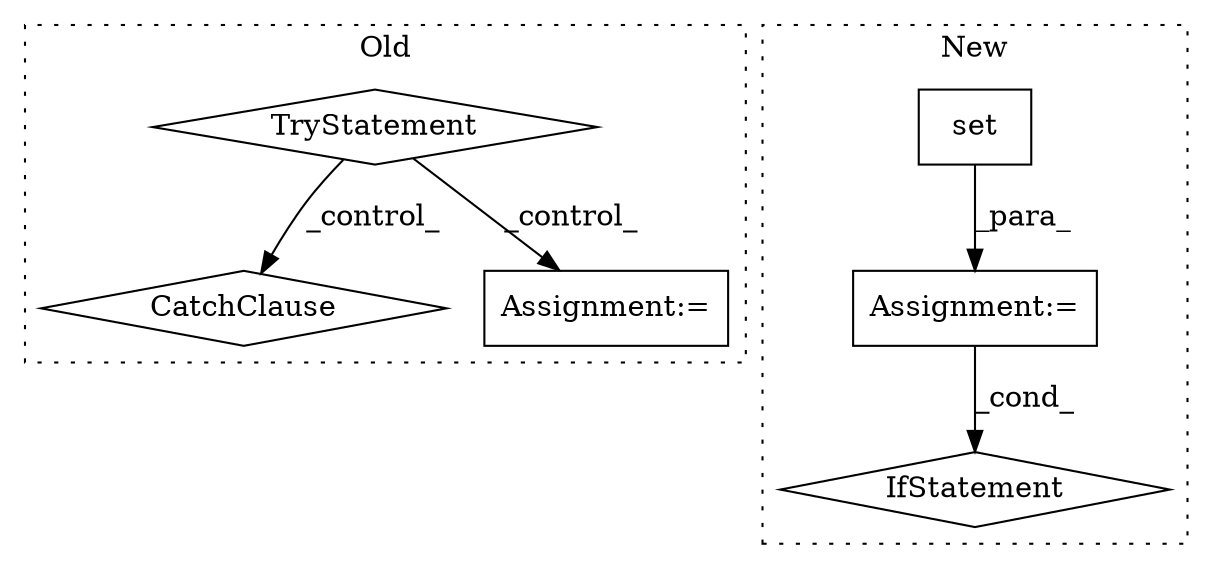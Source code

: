 digraph G {
subgraph cluster0 {
1 [label="CatchClause" a="12" s="3776,3820" l="15,2" shape="diamond"];
3 [label="TryStatement" a="54" s="3012" l="4" shape="diamond"];
5 [label="Assignment:=" a="7" s="3126,3215" l="65,2" shape="box"];
label = "Old";
style="dotted";
}
subgraph cluster1 {
2 [label="set" a="32" s="4437" l="5" shape="box"];
4 [label="Assignment:=" a="7" s="4436" l="1" shape="box"];
6 [label="IfStatement" a="25" s="5103,5139" l="4,2" shape="diamond"];
label = "New";
style="dotted";
}
2 -> 4 [label="_para_"];
3 -> 1 [label="_control_"];
3 -> 5 [label="_control_"];
4 -> 6 [label="_cond_"];
}
